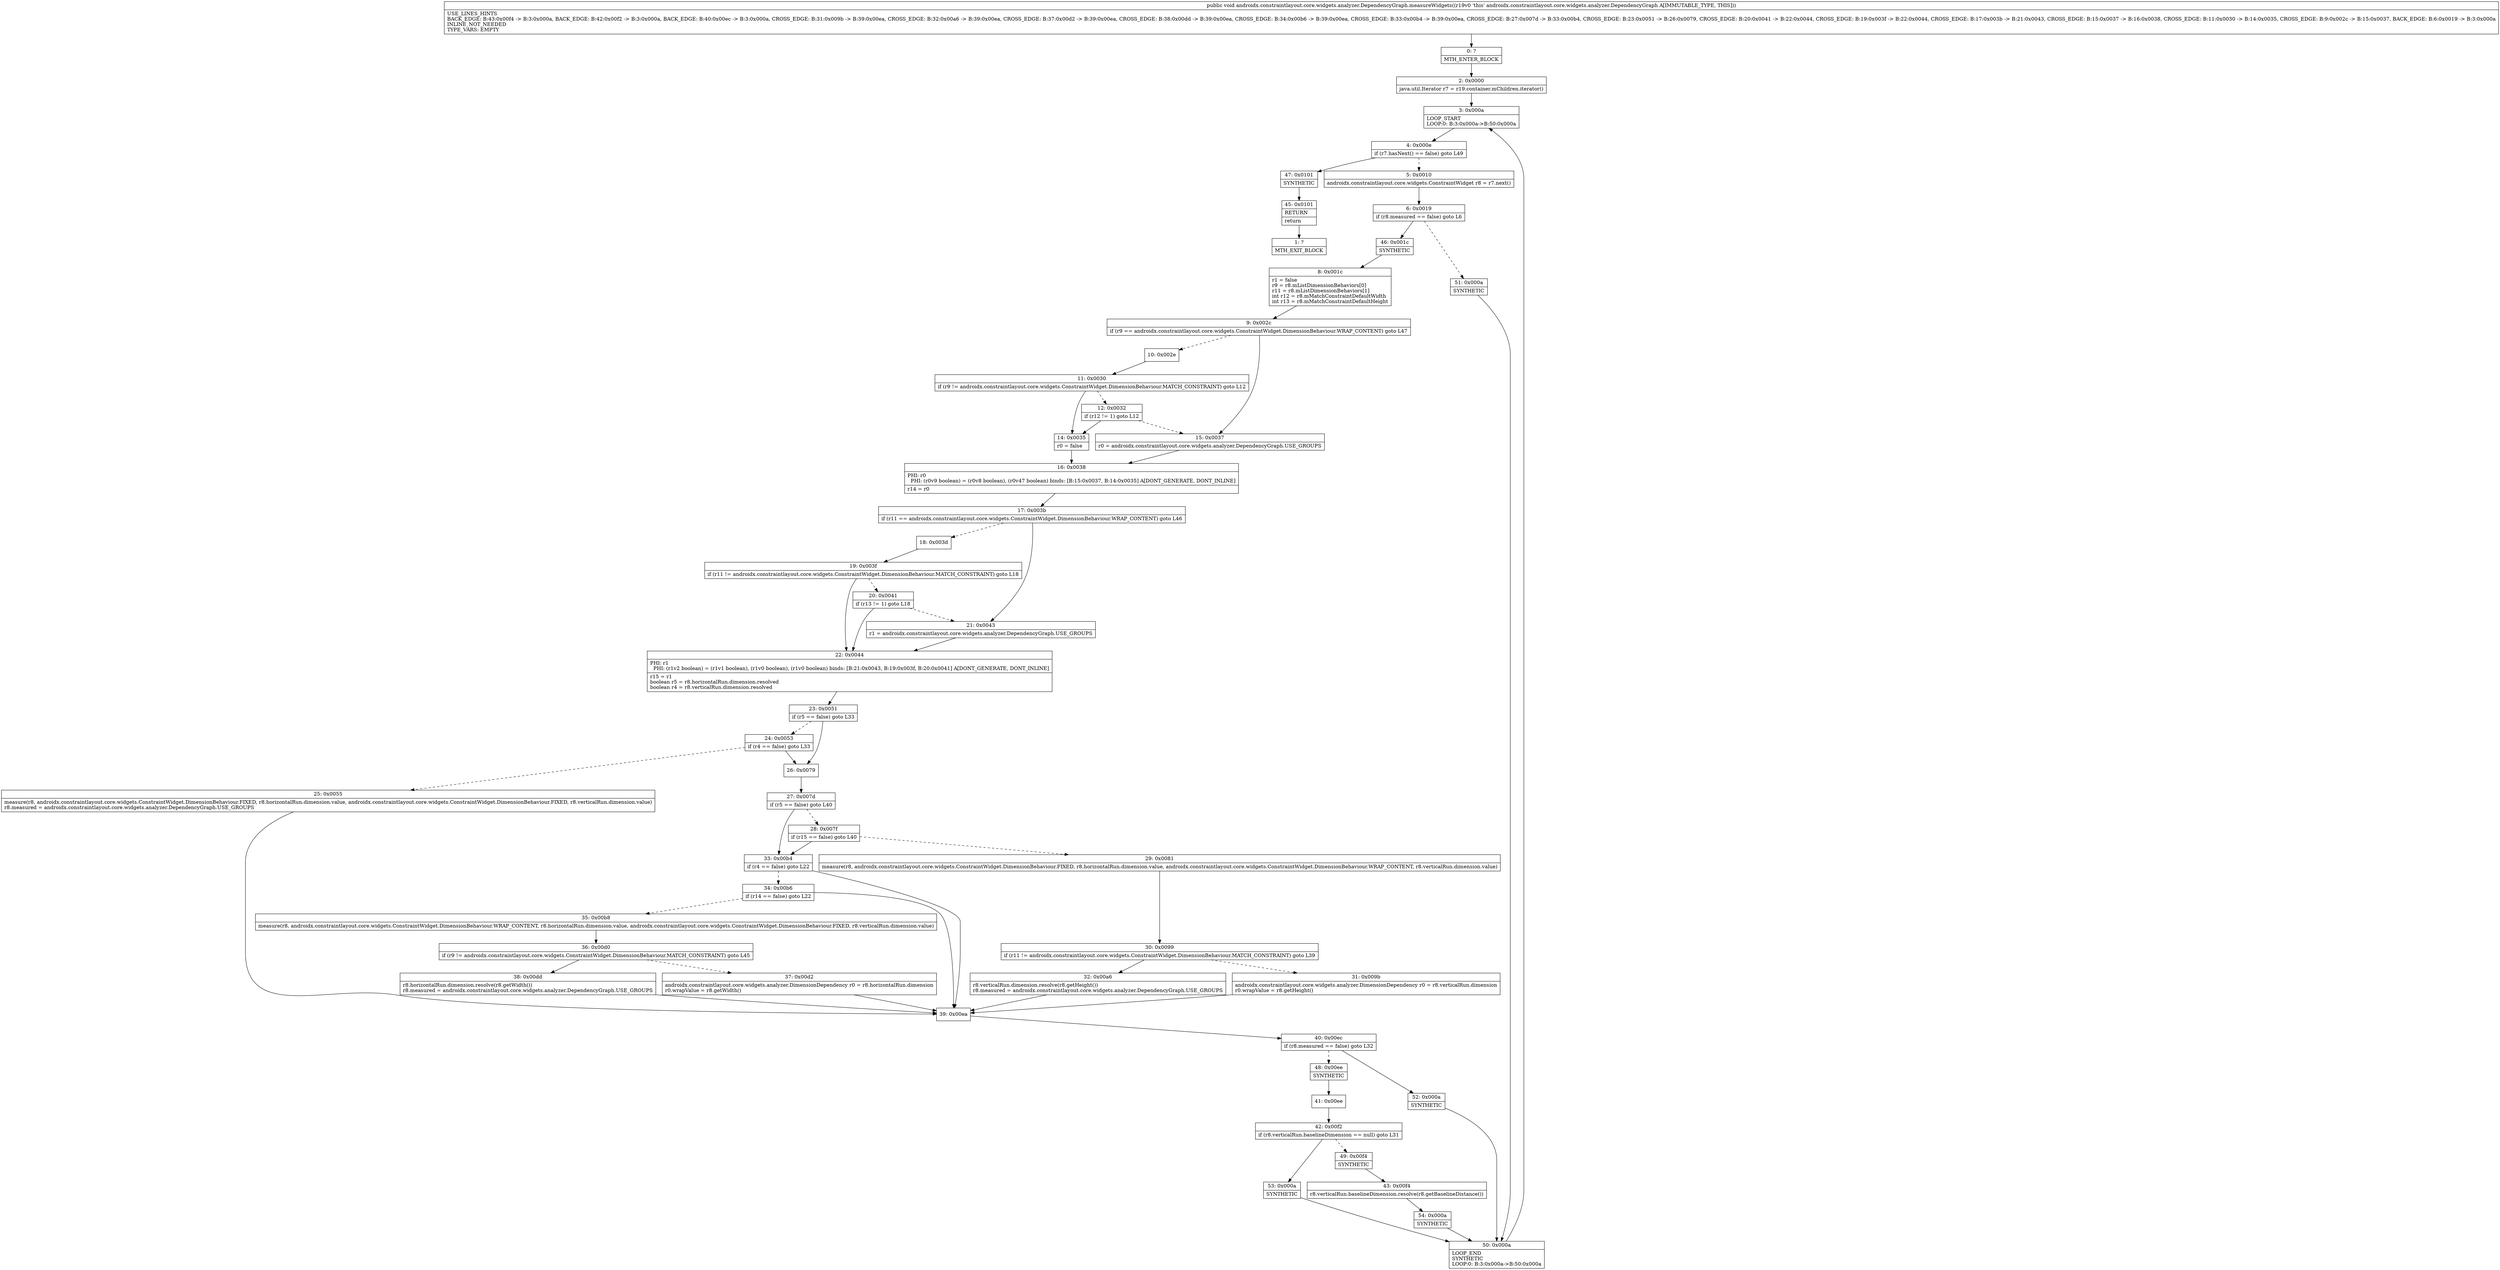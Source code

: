digraph "CFG forandroidx.constraintlayout.core.widgets.analyzer.DependencyGraph.measureWidgets()V" {
Node_0 [shape=record,label="{0\:\ ?|MTH_ENTER_BLOCK\l}"];
Node_2 [shape=record,label="{2\:\ 0x0000|java.util.Iterator r7 = r19.container.mChildren.iterator()\l}"];
Node_3 [shape=record,label="{3\:\ 0x000a|LOOP_START\lLOOP:0: B:3:0x000a\-\>B:50:0x000a\l}"];
Node_4 [shape=record,label="{4\:\ 0x000e|if (r7.hasNext() == false) goto L49\l}"];
Node_5 [shape=record,label="{5\:\ 0x0010|androidx.constraintlayout.core.widgets.ConstraintWidget r8 = r7.next()\l}"];
Node_6 [shape=record,label="{6\:\ 0x0019|if (r8.measured == false) goto L6\l}"];
Node_46 [shape=record,label="{46\:\ 0x001c|SYNTHETIC\l}"];
Node_8 [shape=record,label="{8\:\ 0x001c|r1 = false\lr9 = r8.mListDimensionBehaviors[0]\lr11 = r8.mListDimensionBehaviors[1]\lint r12 = r8.mMatchConstraintDefaultWidth\lint r13 = r8.mMatchConstraintDefaultHeight\l}"];
Node_9 [shape=record,label="{9\:\ 0x002c|if (r9 == androidx.constraintlayout.core.widgets.ConstraintWidget.DimensionBehaviour.WRAP_CONTENT) goto L47\l}"];
Node_10 [shape=record,label="{10\:\ 0x002e}"];
Node_11 [shape=record,label="{11\:\ 0x0030|if (r9 != androidx.constraintlayout.core.widgets.ConstraintWidget.DimensionBehaviour.MATCH_CONSTRAINT) goto L12\l}"];
Node_12 [shape=record,label="{12\:\ 0x0032|if (r12 != 1) goto L12\l}"];
Node_14 [shape=record,label="{14\:\ 0x0035|r0 = false\l}"];
Node_16 [shape=record,label="{16\:\ 0x0038|PHI: r0 \l  PHI: (r0v9 boolean) = (r0v8 boolean), (r0v47 boolean) binds: [B:15:0x0037, B:14:0x0035] A[DONT_GENERATE, DONT_INLINE]\l|r14 = r0\l}"];
Node_17 [shape=record,label="{17\:\ 0x003b|if (r11 == androidx.constraintlayout.core.widgets.ConstraintWidget.DimensionBehaviour.WRAP_CONTENT) goto L46\l}"];
Node_18 [shape=record,label="{18\:\ 0x003d}"];
Node_19 [shape=record,label="{19\:\ 0x003f|if (r11 != androidx.constraintlayout.core.widgets.ConstraintWidget.DimensionBehaviour.MATCH_CONSTRAINT) goto L18\l}"];
Node_20 [shape=record,label="{20\:\ 0x0041|if (r13 != 1) goto L18\l}"];
Node_22 [shape=record,label="{22\:\ 0x0044|PHI: r1 \l  PHI: (r1v2 boolean) = (r1v1 boolean), (r1v0 boolean), (r1v0 boolean) binds: [B:21:0x0043, B:19:0x003f, B:20:0x0041] A[DONT_GENERATE, DONT_INLINE]\l|r15 = r1\lboolean r5 = r8.horizontalRun.dimension.resolved\lboolean r4 = r8.verticalRun.dimension.resolved\l}"];
Node_23 [shape=record,label="{23\:\ 0x0051|if (r5 == false) goto L33\l}"];
Node_24 [shape=record,label="{24\:\ 0x0053|if (r4 == false) goto L33\l}"];
Node_25 [shape=record,label="{25\:\ 0x0055|measure(r8, androidx.constraintlayout.core.widgets.ConstraintWidget.DimensionBehaviour.FIXED, r8.horizontalRun.dimension.value, androidx.constraintlayout.core.widgets.ConstraintWidget.DimensionBehaviour.FIXED, r8.verticalRun.dimension.value)\lr8.measured = androidx.constraintlayout.core.widgets.analyzer.DependencyGraph.USE_GROUPS\l}"];
Node_39 [shape=record,label="{39\:\ 0x00ea}"];
Node_40 [shape=record,label="{40\:\ 0x00ec|if (r8.measured == false) goto L32\l}"];
Node_48 [shape=record,label="{48\:\ 0x00ee|SYNTHETIC\l}"];
Node_41 [shape=record,label="{41\:\ 0x00ee}"];
Node_42 [shape=record,label="{42\:\ 0x00f2|if (r8.verticalRun.baselineDimension == null) goto L31\l}"];
Node_49 [shape=record,label="{49\:\ 0x00f4|SYNTHETIC\l}"];
Node_43 [shape=record,label="{43\:\ 0x00f4|r8.verticalRun.baselineDimension.resolve(r8.getBaselineDistance())\l}"];
Node_54 [shape=record,label="{54\:\ 0x000a|SYNTHETIC\l}"];
Node_50 [shape=record,label="{50\:\ 0x000a|LOOP_END\lSYNTHETIC\lLOOP:0: B:3:0x000a\-\>B:50:0x000a\l}"];
Node_53 [shape=record,label="{53\:\ 0x000a|SYNTHETIC\l}"];
Node_52 [shape=record,label="{52\:\ 0x000a|SYNTHETIC\l}"];
Node_26 [shape=record,label="{26\:\ 0x0079}"];
Node_27 [shape=record,label="{27\:\ 0x007d|if (r5 == false) goto L40\l}"];
Node_28 [shape=record,label="{28\:\ 0x007f|if (r15 == false) goto L40\l}"];
Node_29 [shape=record,label="{29\:\ 0x0081|measure(r8, androidx.constraintlayout.core.widgets.ConstraintWidget.DimensionBehaviour.FIXED, r8.horizontalRun.dimension.value, androidx.constraintlayout.core.widgets.ConstraintWidget.DimensionBehaviour.WRAP_CONTENT, r8.verticalRun.dimension.value)\l}"];
Node_30 [shape=record,label="{30\:\ 0x0099|if (r11 != androidx.constraintlayout.core.widgets.ConstraintWidget.DimensionBehaviour.MATCH_CONSTRAINT) goto L39\l}"];
Node_31 [shape=record,label="{31\:\ 0x009b|androidx.constraintlayout.core.widgets.analyzer.DimensionDependency r0 = r8.verticalRun.dimension\lr0.wrapValue = r8.getHeight()\l}"];
Node_32 [shape=record,label="{32\:\ 0x00a6|r8.verticalRun.dimension.resolve(r8.getHeight())\lr8.measured = androidx.constraintlayout.core.widgets.analyzer.DependencyGraph.USE_GROUPS\l}"];
Node_33 [shape=record,label="{33\:\ 0x00b4|if (r4 == false) goto L22\l}"];
Node_34 [shape=record,label="{34\:\ 0x00b6|if (r14 == false) goto L22\l}"];
Node_35 [shape=record,label="{35\:\ 0x00b8|measure(r8, androidx.constraintlayout.core.widgets.ConstraintWidget.DimensionBehaviour.WRAP_CONTENT, r8.horizontalRun.dimension.value, androidx.constraintlayout.core.widgets.ConstraintWidget.DimensionBehaviour.FIXED, r8.verticalRun.dimension.value)\l}"];
Node_36 [shape=record,label="{36\:\ 0x00d0|if (r9 != androidx.constraintlayout.core.widgets.ConstraintWidget.DimensionBehaviour.MATCH_CONSTRAINT) goto L45\l}"];
Node_37 [shape=record,label="{37\:\ 0x00d2|androidx.constraintlayout.core.widgets.analyzer.DimensionDependency r0 = r8.horizontalRun.dimension\lr0.wrapValue = r8.getWidth()\l}"];
Node_38 [shape=record,label="{38\:\ 0x00dd|r8.horizontalRun.dimension.resolve(r8.getWidth())\lr8.measured = androidx.constraintlayout.core.widgets.analyzer.DependencyGraph.USE_GROUPS\l}"];
Node_21 [shape=record,label="{21\:\ 0x0043|r1 = androidx.constraintlayout.core.widgets.analyzer.DependencyGraph.USE_GROUPS\l}"];
Node_15 [shape=record,label="{15\:\ 0x0037|r0 = androidx.constraintlayout.core.widgets.analyzer.DependencyGraph.USE_GROUPS\l}"];
Node_51 [shape=record,label="{51\:\ 0x000a|SYNTHETIC\l}"];
Node_47 [shape=record,label="{47\:\ 0x0101|SYNTHETIC\l}"];
Node_45 [shape=record,label="{45\:\ 0x0101|RETURN\l|return\l}"];
Node_1 [shape=record,label="{1\:\ ?|MTH_EXIT_BLOCK\l}"];
MethodNode[shape=record,label="{public void androidx.constraintlayout.core.widgets.analyzer.DependencyGraph.measureWidgets((r19v0 'this' androidx.constraintlayout.core.widgets.analyzer.DependencyGraph A[IMMUTABLE_TYPE, THIS]))  | USE_LINES_HINTS\lBACK_EDGE: B:43:0x00f4 \-\> B:3:0x000a, BACK_EDGE: B:42:0x00f2 \-\> B:3:0x000a, BACK_EDGE: B:40:0x00ec \-\> B:3:0x000a, CROSS_EDGE: B:31:0x009b \-\> B:39:0x00ea, CROSS_EDGE: B:32:0x00a6 \-\> B:39:0x00ea, CROSS_EDGE: B:37:0x00d2 \-\> B:39:0x00ea, CROSS_EDGE: B:38:0x00dd \-\> B:39:0x00ea, CROSS_EDGE: B:34:0x00b6 \-\> B:39:0x00ea, CROSS_EDGE: B:33:0x00b4 \-\> B:39:0x00ea, CROSS_EDGE: B:27:0x007d \-\> B:33:0x00b4, CROSS_EDGE: B:23:0x0051 \-\> B:26:0x0079, CROSS_EDGE: B:20:0x0041 \-\> B:22:0x0044, CROSS_EDGE: B:19:0x003f \-\> B:22:0x0044, CROSS_EDGE: B:17:0x003b \-\> B:21:0x0043, CROSS_EDGE: B:15:0x0037 \-\> B:16:0x0038, CROSS_EDGE: B:11:0x0030 \-\> B:14:0x0035, CROSS_EDGE: B:9:0x002c \-\> B:15:0x0037, BACK_EDGE: B:6:0x0019 \-\> B:3:0x000a\lINLINE_NOT_NEEDED\lTYPE_VARS: EMPTY\l}"];
MethodNode -> Node_0;Node_0 -> Node_2;
Node_2 -> Node_3;
Node_3 -> Node_4;
Node_4 -> Node_5[style=dashed];
Node_4 -> Node_47;
Node_5 -> Node_6;
Node_6 -> Node_46;
Node_6 -> Node_51[style=dashed];
Node_46 -> Node_8;
Node_8 -> Node_9;
Node_9 -> Node_10[style=dashed];
Node_9 -> Node_15;
Node_10 -> Node_11;
Node_11 -> Node_12[style=dashed];
Node_11 -> Node_14;
Node_12 -> Node_14;
Node_12 -> Node_15[style=dashed];
Node_14 -> Node_16;
Node_16 -> Node_17;
Node_17 -> Node_18[style=dashed];
Node_17 -> Node_21;
Node_18 -> Node_19;
Node_19 -> Node_20[style=dashed];
Node_19 -> Node_22;
Node_20 -> Node_21[style=dashed];
Node_20 -> Node_22;
Node_22 -> Node_23;
Node_23 -> Node_24[style=dashed];
Node_23 -> Node_26;
Node_24 -> Node_25[style=dashed];
Node_24 -> Node_26;
Node_25 -> Node_39;
Node_39 -> Node_40;
Node_40 -> Node_48[style=dashed];
Node_40 -> Node_52;
Node_48 -> Node_41;
Node_41 -> Node_42;
Node_42 -> Node_49[style=dashed];
Node_42 -> Node_53;
Node_49 -> Node_43;
Node_43 -> Node_54;
Node_54 -> Node_50;
Node_50 -> Node_3;
Node_53 -> Node_50;
Node_52 -> Node_50;
Node_26 -> Node_27;
Node_27 -> Node_28[style=dashed];
Node_27 -> Node_33;
Node_28 -> Node_29[style=dashed];
Node_28 -> Node_33;
Node_29 -> Node_30;
Node_30 -> Node_31[style=dashed];
Node_30 -> Node_32;
Node_31 -> Node_39;
Node_32 -> Node_39;
Node_33 -> Node_34[style=dashed];
Node_33 -> Node_39;
Node_34 -> Node_35[style=dashed];
Node_34 -> Node_39;
Node_35 -> Node_36;
Node_36 -> Node_37[style=dashed];
Node_36 -> Node_38;
Node_37 -> Node_39;
Node_38 -> Node_39;
Node_21 -> Node_22;
Node_15 -> Node_16;
Node_51 -> Node_50;
Node_47 -> Node_45;
Node_45 -> Node_1;
}

